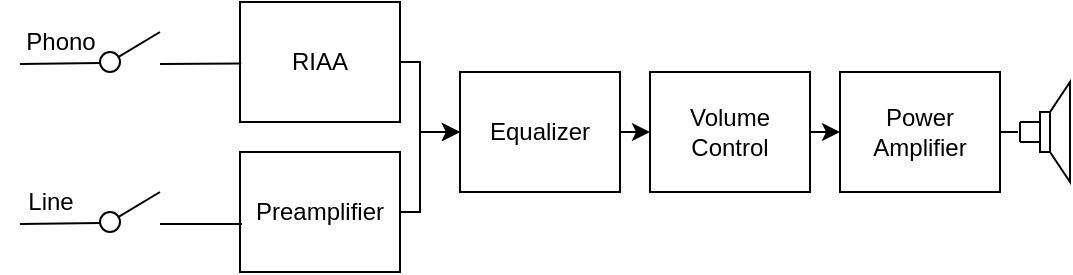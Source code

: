 <mxfile version="24.3.1" type="github">
  <diagram name="Page-1" id="LkAHPeQTFaS5iEPYdIYg">
    <mxGraphModel dx="662" dy="345" grid="1" gridSize="10" guides="0" tooltips="1" connect="0" arrows="0" fold="1" page="1" pageScale="1" pageWidth="850" pageHeight="1100" math="0" shadow="0">
      <root>
        <mxCell id="0" />
        <mxCell id="1" parent="0" />
        <mxCell id="2R8KSTuBLpNPrHgYCFlh-1" style="edgeStyle=orthogonalEdgeStyle;rounded=0;orthogonalLoop=1;jettySize=auto;html=1;exitX=1;exitY=0.5;exitDx=0;exitDy=0;entryX=0;entryY=0.5;entryDx=0;entryDy=0;" parent="1" source="2R8KSTuBLpNPrHgYCFlh-2" target="2R8KSTuBLpNPrHgYCFlh-12" edge="1">
          <mxGeometry relative="1" as="geometry">
            <Array as="points">
              <mxPoint x="310" y="225" />
              <mxPoint x="310" y="260" />
            </Array>
          </mxGeometry>
        </mxCell>
        <mxCell id="2R8KSTuBLpNPrHgYCFlh-2" value="RIAA" style="rounded=0;whiteSpace=wrap;html=1;" parent="1" vertex="1">
          <mxGeometry x="220" y="195" width="80" height="60" as="geometry" />
        </mxCell>
        <mxCell id="2R8KSTuBLpNPrHgYCFlh-3" style="edgeStyle=orthogonalEdgeStyle;rounded=0;orthogonalLoop=1;jettySize=auto;html=1;exitX=1;exitY=0.5;exitDx=0;exitDy=0;entryX=0;entryY=0.5;entryDx=0;entryDy=0;" parent="1" source="2R8KSTuBLpNPrHgYCFlh-4" target="2R8KSTuBLpNPrHgYCFlh-12" edge="1">
          <mxGeometry relative="1" as="geometry">
            <Array as="points">
              <mxPoint x="310" y="300" />
              <mxPoint x="310" y="260" />
            </Array>
          </mxGeometry>
        </mxCell>
        <mxCell id="2R8KSTuBLpNPrHgYCFlh-4" value="Preamplifier" style="rounded=0;whiteSpace=wrap;html=1;" parent="1" vertex="1">
          <mxGeometry x="220" y="270" width="80" height="60" as="geometry" />
        </mxCell>
        <mxCell id="2R8KSTuBLpNPrHgYCFlh-5" value="" style="endArrow=none;html=1;rounded=0;" parent="1" edge="1">
          <mxGeometry width="50" height="50" relative="1" as="geometry">
            <mxPoint x="110" y="226" as="sourcePoint" />
            <mxPoint x="150" y="225.5" as="targetPoint" />
          </mxGeometry>
        </mxCell>
        <mxCell id="2R8KSTuBLpNPrHgYCFlh-6" value="&lt;div&gt;Phono&lt;/div&gt;" style="text;html=1;align=center;verticalAlign=middle;resizable=0;points=[];autosize=1;strokeColor=none;fillColor=none;" parent="1" vertex="1">
          <mxGeometry x="100" y="200" width="60" height="30" as="geometry" />
        </mxCell>
        <mxCell id="2R8KSTuBLpNPrHgYCFlh-9" style="edgeStyle=orthogonalEdgeStyle;rounded=0;orthogonalLoop=1;jettySize=auto;html=1;exitX=1;exitY=0.5;exitDx=0;exitDy=0;entryX=0;entryY=0.5;entryDx=0;entryDy=0;" parent="1" source="2R8KSTuBLpNPrHgYCFlh-10" target="2R8KSTuBLpNPrHgYCFlh-13" edge="1">
          <mxGeometry relative="1" as="geometry" />
        </mxCell>
        <mxCell id="2R8KSTuBLpNPrHgYCFlh-10" value="Volume&lt;br&gt;Control" style="rounded=0;whiteSpace=wrap;html=1;" parent="1" vertex="1">
          <mxGeometry x="425" y="230" width="80" height="60" as="geometry" />
        </mxCell>
        <mxCell id="2R8KSTuBLpNPrHgYCFlh-11" style="edgeStyle=orthogonalEdgeStyle;rounded=0;orthogonalLoop=1;jettySize=auto;html=1;exitX=1;exitY=0.5;exitDx=0;exitDy=0;entryX=0;entryY=0.5;entryDx=0;entryDy=0;" parent="1" source="2R8KSTuBLpNPrHgYCFlh-12" target="2R8KSTuBLpNPrHgYCFlh-10" edge="1">
          <mxGeometry relative="1" as="geometry" />
        </mxCell>
        <mxCell id="2R8KSTuBLpNPrHgYCFlh-12" value="Equalizer" style="rounded=0;whiteSpace=wrap;html=1;" parent="1" vertex="1">
          <mxGeometry x="330" y="230" width="80" height="60" as="geometry" />
        </mxCell>
        <mxCell id="2R8KSTuBLpNPrHgYCFlh-13" value="Power Amplifier" style="rounded=0;whiteSpace=wrap;html=1;" parent="1" vertex="1">
          <mxGeometry x="520" y="230" width="80" height="60" as="geometry" />
        </mxCell>
        <mxCell id="2R8KSTuBLpNPrHgYCFlh-14" value="" style="pointerEvents=1;verticalLabelPosition=bottom;shadow=0;dashed=0;align=center;html=1;verticalAlign=top;shape=mxgraph.electrical.electro-mechanical.loudspeaker;" parent="1" vertex="1">
          <mxGeometry x="610" y="235" width="25" height="50" as="geometry" />
        </mxCell>
        <mxCell id="2R8KSTuBLpNPrHgYCFlh-15" value="" style="endArrow=none;html=1;rounded=0;exitX=0;exitY=0.6;exitDx=0;exitDy=0;exitPerimeter=0;entryX=0;entryY=0.4;entryDx=0;entryDy=0;entryPerimeter=0;" parent="1" source="2R8KSTuBLpNPrHgYCFlh-14" target="2R8KSTuBLpNPrHgYCFlh-14" edge="1">
          <mxGeometry width="50" height="50" relative="1" as="geometry">
            <mxPoint x="780" y="360" as="sourcePoint" />
            <mxPoint x="830" y="310" as="targetPoint" />
          </mxGeometry>
        </mxCell>
        <mxCell id="2R8KSTuBLpNPrHgYCFlh-16" value="" style="endArrow=none;html=1;rounded=0;entryX=1;entryY=0.5;entryDx=0;entryDy=0;exitX=-0.04;exitY=0.5;exitDx=0;exitDy=0;exitPerimeter=0;" parent="1" source="2R8KSTuBLpNPrHgYCFlh-14" target="2R8KSTuBLpNPrHgYCFlh-13" edge="1">
          <mxGeometry width="50" height="50" relative="1" as="geometry">
            <mxPoint x="780" y="360" as="sourcePoint" />
            <mxPoint x="830" y="310" as="targetPoint" />
          </mxGeometry>
        </mxCell>
        <mxCell id="2R8KSTuBLpNPrHgYCFlh-18" value="" style="ellipse;whiteSpace=wrap;html=1;aspect=fixed;" parent="1" vertex="1">
          <mxGeometry x="150" y="220" width="10" height="10" as="geometry" />
        </mxCell>
        <mxCell id="QWUb5QfKtOaW_hWz9YAt-6" value="" style="endArrow=none;html=1;rounded=0;" edge="1" parent="1" source="2R8KSTuBLpNPrHgYCFlh-18">
          <mxGeometry width="50" height="50" relative="1" as="geometry">
            <mxPoint x="200" y="270" as="sourcePoint" />
            <mxPoint x="180" y="210" as="targetPoint" />
          </mxGeometry>
        </mxCell>
        <mxCell id="QWUb5QfKtOaW_hWz9YAt-7" value="" style="endArrow=none;html=1;rounded=0;entryX=0.008;entryY=0.513;entryDx=0;entryDy=0;entryPerimeter=0;" edge="1" parent="1" target="2R8KSTuBLpNPrHgYCFlh-2">
          <mxGeometry width="50" height="50" relative="1" as="geometry">
            <mxPoint x="180" y="226" as="sourcePoint" />
            <mxPoint x="220" y="220" as="targetPoint" />
          </mxGeometry>
        </mxCell>
        <mxCell id="QWUb5QfKtOaW_hWz9YAt-8" value="" style="endArrow=none;html=1;rounded=0;" edge="1" parent="1">
          <mxGeometry width="50" height="50" relative="1" as="geometry">
            <mxPoint x="110" y="306" as="sourcePoint" />
            <mxPoint x="150" y="305.5" as="targetPoint" />
          </mxGeometry>
        </mxCell>
        <mxCell id="QWUb5QfKtOaW_hWz9YAt-9" value="" style="ellipse;whiteSpace=wrap;html=1;aspect=fixed;" vertex="1" parent="1">
          <mxGeometry x="150" y="300" width="10" height="10" as="geometry" />
        </mxCell>
        <mxCell id="QWUb5QfKtOaW_hWz9YAt-10" value="" style="endArrow=none;html=1;rounded=0;" edge="1" parent="1" source="QWUb5QfKtOaW_hWz9YAt-9">
          <mxGeometry width="50" height="50" relative="1" as="geometry">
            <mxPoint x="200" y="350" as="sourcePoint" />
            <mxPoint x="180" y="290" as="targetPoint" />
          </mxGeometry>
        </mxCell>
        <mxCell id="QWUb5QfKtOaW_hWz9YAt-11" value="" style="endArrow=none;html=1;rounded=0;entryX=0.008;entryY=0.513;entryDx=0;entryDy=0;entryPerimeter=0;" edge="1" parent="1">
          <mxGeometry width="50" height="50" relative="1" as="geometry">
            <mxPoint x="180" y="306" as="sourcePoint" />
            <mxPoint x="221" y="306" as="targetPoint" />
          </mxGeometry>
        </mxCell>
        <mxCell id="QWUb5QfKtOaW_hWz9YAt-12" value="Line" style="text;html=1;align=center;verticalAlign=middle;resizable=0;points=[];autosize=1;strokeColor=none;fillColor=none;" vertex="1" parent="1">
          <mxGeometry x="100" y="280" width="50" height="30" as="geometry" />
        </mxCell>
      </root>
    </mxGraphModel>
  </diagram>
</mxfile>
